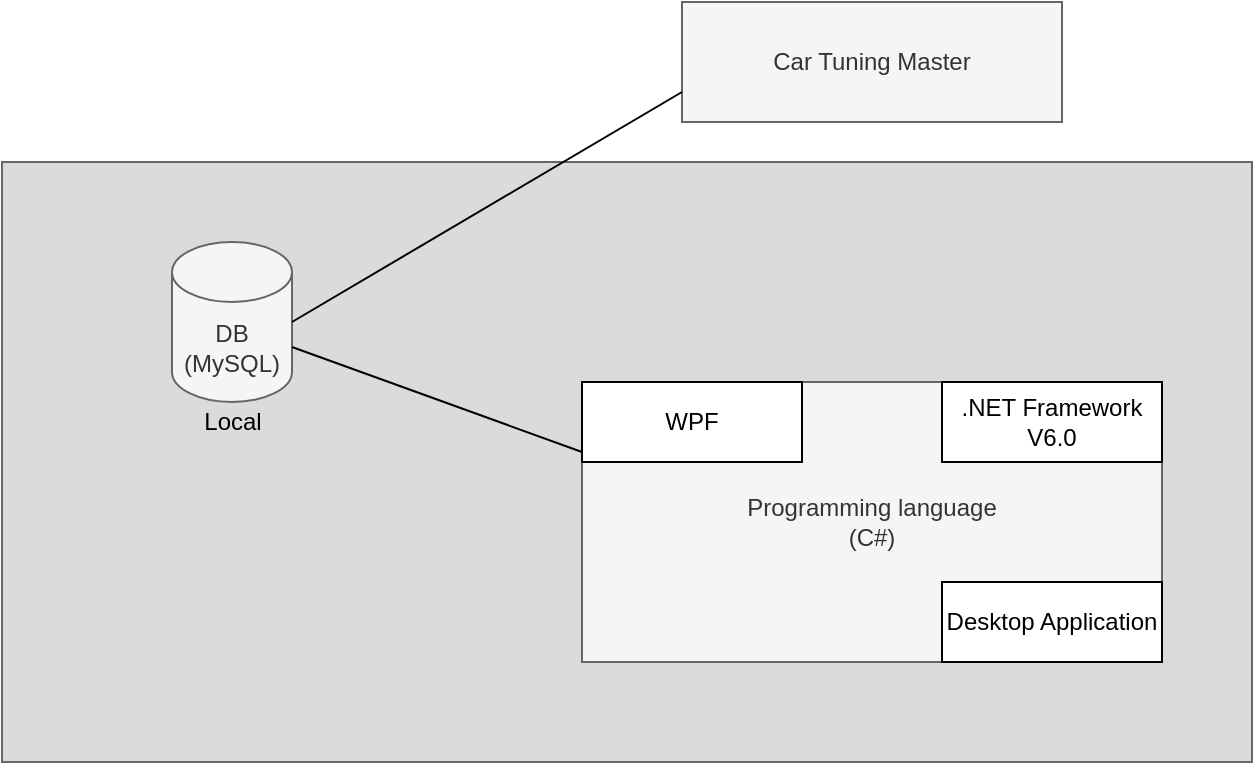 <mxfile version="21.1.6" type="device">
  <diagram name="Page-1" id="e8k42piv5pD0qDBBoKQP">
    <mxGraphModel dx="1295" dy="514" grid="1" gridSize="10" guides="1" tooltips="1" connect="1" arrows="1" fold="1" page="1" pageScale="1" pageWidth="850" pageHeight="1100" math="0" shadow="0">
      <root>
        <mxCell id="0" />
        <mxCell id="1" parent="0" />
        <mxCell id="JqXJhw9AYzhsNnGtNbJO-10" value="" style="rounded=0;whiteSpace=wrap;html=1;fillColor=#DBDBDB;fontColor=#333333;strokeColor=#666666;" parent="1" vertex="1">
          <mxGeometry x="135" y="160" width="625" height="300" as="geometry" />
        </mxCell>
        <mxCell id="JqXJhw9AYzhsNnGtNbJO-2" value="Programming language&lt;br&gt;(C#)" style="rounded=0;whiteSpace=wrap;html=1;fillColor=#f5f5f5;strokeColor=#666666;fontColor=#333333;" parent="1" vertex="1">
          <mxGeometry x="425" y="270" width="290" height="140" as="geometry" />
        </mxCell>
        <mxCell id="JqXJhw9AYzhsNnGtNbJO-1" value="DB&lt;br&gt;(MySQL)" style="shape=cylinder3;whiteSpace=wrap;html=1;boundedLbl=1;backgroundOutline=1;size=15;fillColor=#f5f5f5;fontColor=#333333;strokeColor=#666666;" parent="1" vertex="1">
          <mxGeometry x="220" y="200" width="60" height="80" as="geometry" />
        </mxCell>
        <mxCell id="JqXJhw9AYzhsNnGtNbJO-3" value="WPF&lt;br&gt;" style="rounded=0;whiteSpace=wrap;html=1;" parent="1" vertex="1">
          <mxGeometry x="425" y="270" width="110" height="40" as="geometry" />
        </mxCell>
        <mxCell id="JqXJhw9AYzhsNnGtNbJO-4" value="" style="endArrow=none;html=1;rounded=0;entryX=1;entryY=0;entryDx=0;entryDy=52.5;entryPerimeter=0;exitX=0;exitY=0.25;exitDx=0;exitDy=0;" parent="1" source="JqXJhw9AYzhsNnGtNbJO-2" target="JqXJhw9AYzhsNnGtNbJO-1" edge="1">
          <mxGeometry width="50" height="50" relative="1" as="geometry">
            <mxPoint x="340" y="490" as="sourcePoint" />
            <mxPoint x="326.615" y="255.5" as="targetPoint" />
          </mxGeometry>
        </mxCell>
        <mxCell id="JqXJhw9AYzhsNnGtNbJO-5" value=".NET Framework V6.0" style="rounded=0;whiteSpace=wrap;html=1;" parent="1" vertex="1">
          <mxGeometry x="605" y="270" width="110" height="40" as="geometry" />
        </mxCell>
        <mxCell id="JqXJhw9AYzhsNnGtNbJO-6" value="&lt;br&gt;" style="text;html=1;align=center;verticalAlign=middle;resizable=0;points=[];autosize=1;strokeColor=none;fillColor=none;" parent="1" vertex="1">
          <mxGeometry x="220" y="335" width="20" height="30" as="geometry" />
        </mxCell>
        <mxCell id="JqXJhw9AYzhsNnGtNbJO-8" value="Desktop Application" style="rounded=0;whiteSpace=wrap;html=1;" parent="1" vertex="1">
          <mxGeometry x="605" y="370" width="110" height="40" as="geometry" />
        </mxCell>
        <mxCell id="JqXJhw9AYzhsNnGtNbJO-11" value="Car Tuning Master" style="rounded=0;whiteSpace=wrap;html=1;fillColor=#f5f5f5;strokeColor=#666666;fontColor=#333333;" parent="1" vertex="1">
          <mxGeometry x="475" y="80" width="190" height="60" as="geometry" />
        </mxCell>
        <mxCell id="JqXJhw9AYzhsNnGtNbJO-12" value="" style="endArrow=none;html=1;rounded=0;entryX=0;entryY=0.75;entryDx=0;entryDy=0;exitX=1;exitY=0.5;exitDx=0;exitDy=0;exitPerimeter=0;" parent="1" source="JqXJhw9AYzhsNnGtNbJO-1" target="JqXJhw9AYzhsNnGtNbJO-11" edge="1">
          <mxGeometry width="50" height="50" relative="1" as="geometry">
            <mxPoint x="323.435" y="187.85" as="sourcePoint" />
            <mxPoint x="840" y="170" as="targetPoint" />
          </mxGeometry>
        </mxCell>
        <mxCell id="zRWJJZgWTEsDzztfixCF-1" value="Local" style="text;html=1;align=center;verticalAlign=middle;resizable=0;points=[];autosize=1;strokeColor=none;fillColor=none;" vertex="1" parent="1">
          <mxGeometry x="225" y="275" width="50" height="30" as="geometry" />
        </mxCell>
      </root>
    </mxGraphModel>
  </diagram>
</mxfile>
